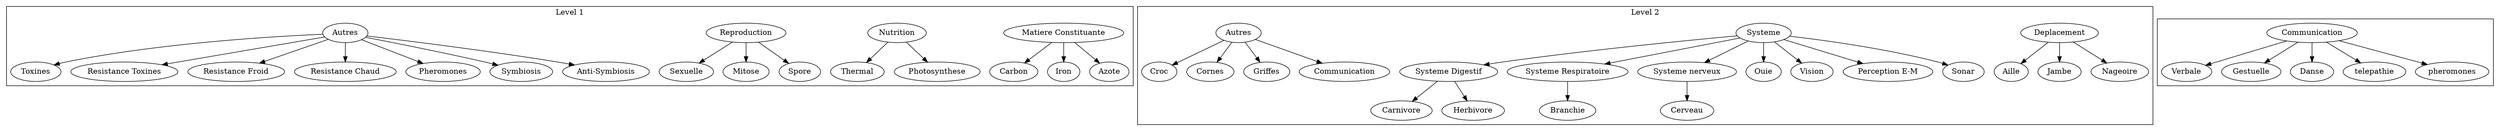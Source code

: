 digraph A {

  subgraph cluster_level1 {
    label="Level 1";
    "Matiere Constituante"->Carbon;
    "Matiere Constituante"->Iron;
    "Matiere Constituante"->Azote;

    Nutrition->Thermal;
    Nutrition->Photosynthese;

    Reproduction->Sexuelle;
    Reproduction->Mitose;
    Reproduction->Spore;

    Autres->Toxines;
    Autres->"Resistance Toxines";
    Autres->"Resistance Froid";
    Autres->"Resistance Chaud";
    Autres->Pheromones;
    Autres->Symbiosis;
    Autres->"Anti-Symbiosis";
  }

  subgraph cluster_level2 {
    label="Level 2";
    Deplacement->Aille;
    Deplacement->Jambe;
    Deplacement->Nageoire;

    Systeme->"Systeme Digestif"->Carnivore;
    "Systeme Digestif"->Herbivore;
    Systeme->"Systeme Respiratoire"->Branchie;
    Systeme->"Systeme nerveux"->Cerveau;
    Systeme->Ouie;
    Systeme->Vision;
    Systeme->"Perception E-M";
    Systeme->Sonar;

    autres2[label="Autres"];
    autres2->Croc;
    autres2->Cornes;
    autres2->Griffes;
    autres2->Communication;
  }

  subgraph cluster_level3 {
  comm[label="Communication"];
  comm->Verbale;
  comm->Gestuelle;
  comm->Danse;
  comm->telepathie;
  comm->pheromones;
  }
}

